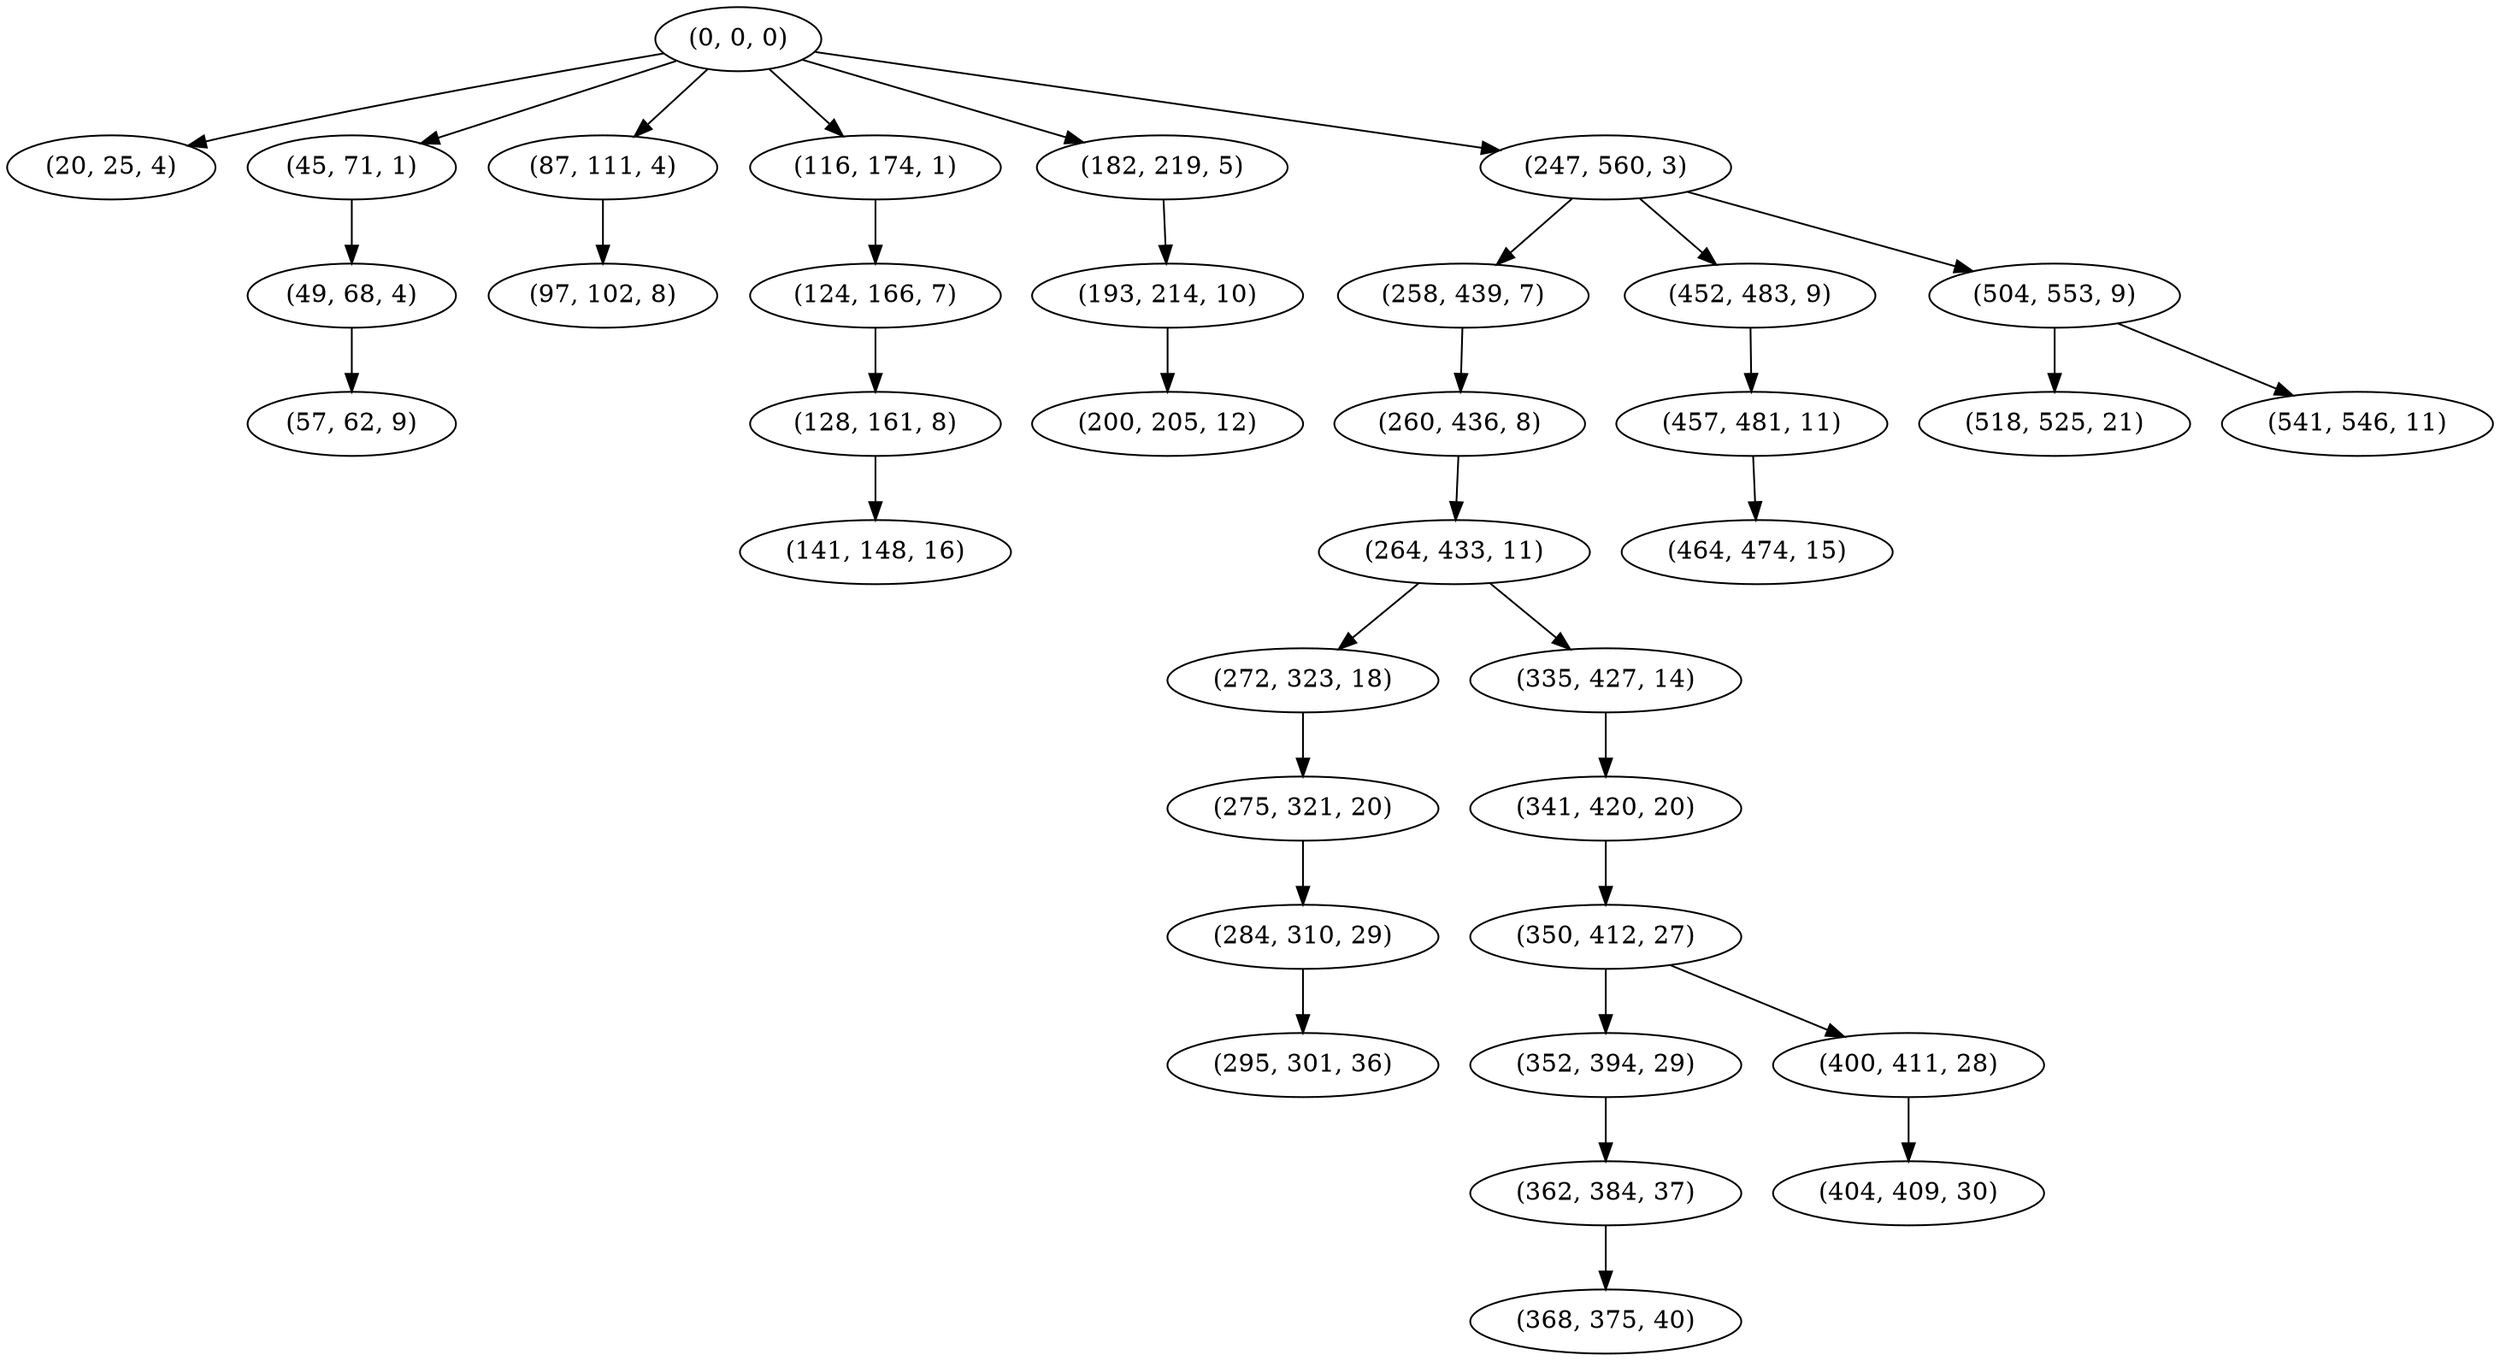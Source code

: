 digraph tree {
    "(0, 0, 0)";
    "(20, 25, 4)";
    "(45, 71, 1)";
    "(49, 68, 4)";
    "(57, 62, 9)";
    "(87, 111, 4)";
    "(97, 102, 8)";
    "(116, 174, 1)";
    "(124, 166, 7)";
    "(128, 161, 8)";
    "(141, 148, 16)";
    "(182, 219, 5)";
    "(193, 214, 10)";
    "(200, 205, 12)";
    "(247, 560, 3)";
    "(258, 439, 7)";
    "(260, 436, 8)";
    "(264, 433, 11)";
    "(272, 323, 18)";
    "(275, 321, 20)";
    "(284, 310, 29)";
    "(295, 301, 36)";
    "(335, 427, 14)";
    "(341, 420, 20)";
    "(350, 412, 27)";
    "(352, 394, 29)";
    "(362, 384, 37)";
    "(368, 375, 40)";
    "(400, 411, 28)";
    "(404, 409, 30)";
    "(452, 483, 9)";
    "(457, 481, 11)";
    "(464, 474, 15)";
    "(504, 553, 9)";
    "(518, 525, 21)";
    "(541, 546, 11)";
    "(0, 0, 0)" -> "(20, 25, 4)";
    "(0, 0, 0)" -> "(45, 71, 1)";
    "(0, 0, 0)" -> "(87, 111, 4)";
    "(0, 0, 0)" -> "(116, 174, 1)";
    "(0, 0, 0)" -> "(182, 219, 5)";
    "(0, 0, 0)" -> "(247, 560, 3)";
    "(45, 71, 1)" -> "(49, 68, 4)";
    "(49, 68, 4)" -> "(57, 62, 9)";
    "(87, 111, 4)" -> "(97, 102, 8)";
    "(116, 174, 1)" -> "(124, 166, 7)";
    "(124, 166, 7)" -> "(128, 161, 8)";
    "(128, 161, 8)" -> "(141, 148, 16)";
    "(182, 219, 5)" -> "(193, 214, 10)";
    "(193, 214, 10)" -> "(200, 205, 12)";
    "(247, 560, 3)" -> "(258, 439, 7)";
    "(247, 560, 3)" -> "(452, 483, 9)";
    "(247, 560, 3)" -> "(504, 553, 9)";
    "(258, 439, 7)" -> "(260, 436, 8)";
    "(260, 436, 8)" -> "(264, 433, 11)";
    "(264, 433, 11)" -> "(272, 323, 18)";
    "(264, 433, 11)" -> "(335, 427, 14)";
    "(272, 323, 18)" -> "(275, 321, 20)";
    "(275, 321, 20)" -> "(284, 310, 29)";
    "(284, 310, 29)" -> "(295, 301, 36)";
    "(335, 427, 14)" -> "(341, 420, 20)";
    "(341, 420, 20)" -> "(350, 412, 27)";
    "(350, 412, 27)" -> "(352, 394, 29)";
    "(350, 412, 27)" -> "(400, 411, 28)";
    "(352, 394, 29)" -> "(362, 384, 37)";
    "(362, 384, 37)" -> "(368, 375, 40)";
    "(400, 411, 28)" -> "(404, 409, 30)";
    "(452, 483, 9)" -> "(457, 481, 11)";
    "(457, 481, 11)" -> "(464, 474, 15)";
    "(504, 553, 9)" -> "(518, 525, 21)";
    "(504, 553, 9)" -> "(541, 546, 11)";
}
